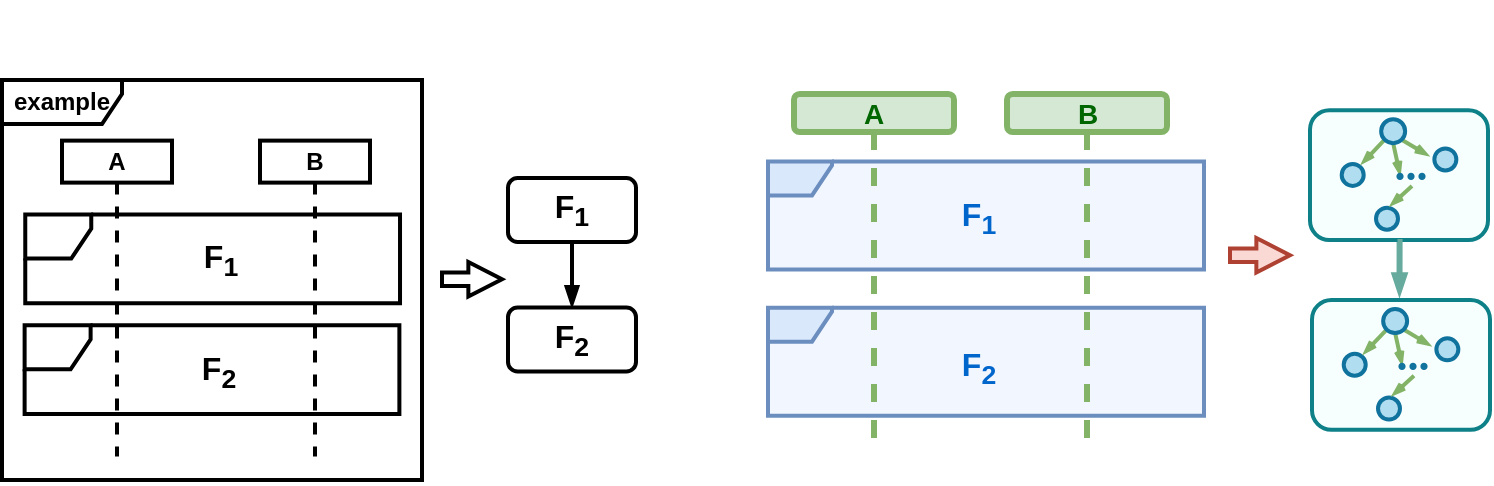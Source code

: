 <mxfile version="26.0.2">
  <diagram name="第 1 页" id="PI-PgolQ2Xf6EuyH13EB">
    <mxGraphModel dx="542" dy="340" grid="0" gridSize="10" guides="1" tooltips="1" connect="1" arrows="1" fold="1" page="1" pageScale="1" pageWidth="1169" pageHeight="1654" math="0" shadow="0">
      <root>
        <mxCell id="0" />
        <mxCell id="1" parent="0" />
        <mxCell id="XYlBqfbwVm8jxROoVD9_-21" value="" style="shape=umlFrame;whiteSpace=wrap;html=1;pointerEvents=0;width=32;height=17;fillColor=#dae8fc;strokeColor=#6c8ebf;fillStyle=auto;shadow=0;strokeWidth=2;swimlaneFillColor=light-dark(#F2F7FF,#002813);" parent="1" vertex="1">
          <mxGeometry x="423" y="173.85" width="218" height="54" as="geometry" />
        </mxCell>
        <mxCell id="4_5liSmTW8YfvUXAWCBd-84" value="" style="group;fontStyle=1;strokeWidth=2;" parent="1" vertex="1" connectable="0">
          <mxGeometry x="300" y="20" width="74" height="242" as="geometry" />
        </mxCell>
        <mxCell id="4_5liSmTW8YfvUXAWCBd-44" style="rounded=0;orthogonalLoop=1;jettySize=auto;html=1;entryX=0.5;entryY=0;entryDx=0;entryDy=0;endArrow=blockThin;endFill=1;fontStyle=1;strokeWidth=2;" parent="4_5liSmTW8YfvUXAWCBd-84" source="4_5liSmTW8YfvUXAWCBd-38" target="4_5liSmTW8YfvUXAWCBd-39" edge="1">
          <mxGeometry relative="1" as="geometry" />
        </mxCell>
        <mxCell id="4_5liSmTW8YfvUXAWCBd-38" value="&lt;span style=&quot;font-size: 16px;&quot;&gt;F&lt;sub&gt;1&lt;/sub&gt;&lt;/span&gt;" style="rounded=1;whiteSpace=wrap;html=1;fontStyle=1;strokeWidth=2;align=center;" parent="4_5liSmTW8YfvUXAWCBd-84" vertex="1">
          <mxGeometry x="-7" y="89.003" width="64" height="32" as="geometry" />
        </mxCell>
        <mxCell id="4_5liSmTW8YfvUXAWCBd-39" value="&lt;font style=&quot;font-size: 16px;&quot;&gt;F&lt;sub&gt;2&lt;/sub&gt;&lt;/font&gt;" style="rounded=1;whiteSpace=wrap;html=1;fontStyle=1;strokeWidth=2;" parent="4_5liSmTW8YfvUXAWCBd-84" vertex="1">
          <mxGeometry x="-7" y="153.74" width="64" height="32" as="geometry" />
        </mxCell>
        <mxCell id="4_5liSmTW8YfvUXAWCBd-48" value="A" style="shape=umlLifeline;perimeter=lifelinePerimeter;whiteSpace=wrap;html=1;container=0;dropTarget=0;collapsible=0;recursiveResize=0;outlineConnect=0;portConstraint=eastwest;newEdgeStyle={&quot;curved&quot;:0,&quot;rounded&quot;:0};size=21;fontStyle=1;strokeWidth=2;" parent="1" vertex="1">
          <mxGeometry x="70" y="90.31" width="55" height="158" as="geometry" />
        </mxCell>
        <mxCell id="4_5liSmTW8YfvUXAWCBd-49" value="" style="shape=umlFrame;whiteSpace=wrap;html=1;pointerEvents=0;width=33;height=22;fontStyle=1;strokeWidth=2;container=0;" parent="1" vertex="1">
          <mxGeometry x="51.63" y="127.274" width="187.38" height="44.313" as="geometry" />
        </mxCell>
        <mxCell id="4_5liSmTW8YfvUXAWCBd-50" value="example" style="shape=umlFrame;whiteSpace=wrap;html=1;pointerEvents=0;width=60;height=22;fontStyle=1;strokeWidth=2;container=0;" parent="1" vertex="1">
          <mxGeometry x="40" y="60" width="210" height="200" as="geometry" />
        </mxCell>
        <mxCell id="4_5liSmTW8YfvUXAWCBd-51" value="&lt;span style=&quot;font-size: 16px;&quot;&gt;F&lt;sub&gt;1&lt;/sub&gt;&lt;/span&gt;" style="text;html=1;align=center;verticalAlign=middle;resizable=0;points=[];autosize=1;strokeColor=none;fillColor=none;fontStyle=1;strokeWidth=2;container=0;" parent="1" vertex="1">
          <mxGeometry x="131" y="132.854" width="35" height="34" as="geometry" />
        </mxCell>
        <mxCell id="4_5liSmTW8YfvUXAWCBd-54" value="B" style="shape=umlLifeline;perimeter=lifelinePerimeter;whiteSpace=wrap;html=1;container=0;dropTarget=0;collapsible=0;recursiveResize=0;outlineConnect=0;portConstraint=eastwest;newEdgeStyle={&quot;curved&quot;:0,&quot;rounded&quot;:0};size=21;fontStyle=1;strokeWidth=2;" parent="1" vertex="1">
          <mxGeometry x="169" y="90.31" width="55" height="158" as="geometry" />
        </mxCell>
        <mxCell id="4_5liSmTW8YfvUXAWCBd-57" value="" style="shape=umlFrame;whiteSpace=wrap;html=1;pointerEvents=0;width=33;height=22;fontStyle=1;strokeWidth=2;container=0;" parent="1" vertex="1">
          <mxGeometry x="51.31" y="182.646" width="187.38" height="44.313" as="geometry" />
        </mxCell>
        <mxCell id="4_5liSmTW8YfvUXAWCBd-58" value="&lt;span style=&quot;font-size: 16px;&quot;&gt;F&lt;sub&gt;2&lt;/sub&gt;&lt;/span&gt;" style="text;html=1;align=center;verticalAlign=middle;resizable=0;points=[];autosize=1;strokeColor=none;fillColor=none;fontStyle=1;strokeWidth=2;container=0;" parent="1" vertex="1">
          <mxGeometry x="130.68" y="189.236" width="35" height="34" as="geometry" />
        </mxCell>
        <mxCell id="4_5liSmTW8YfvUXAWCBd-101" value="" style="html=1;shadow=0;dashed=0;align=center;verticalAlign=middle;shape=mxgraph.arrows2.arrow;dy=0.61;dx=16.82;notch=0;strokeWidth=2;" parent="1" vertex="1">
          <mxGeometry x="260" y="151" width="30" height="17.25" as="geometry" />
        </mxCell>
        <mxCell id="XYlBqfbwVm8jxROoVD9_-2" value="" style="shape=umlFrame;whiteSpace=wrap;html=1;pointerEvents=0;width=32;height=17;fillColor=#dae8fc;strokeColor=#6c8ebf;fillStyle=auto;shadow=0;strokeWidth=2;swimlaneFillColor=light-dark(#F2F7FF,#002813);" parent="1" vertex="1">
          <mxGeometry x="423" y="100.69" width="218" height="54" as="geometry" />
        </mxCell>
        <mxCell id="XYlBqfbwVm8jxROoVD9_-3" value="&lt;font face=&quot;Helvetica&quot; style=&quot;color: rgb(0, 102, 0); font-size: 14px;&quot;&gt;&lt;b style=&quot;&quot;&gt;A&lt;/b&gt;&lt;/font&gt;" style="shape=umlLifeline;perimeter=lifelinePerimeter;whiteSpace=wrap;html=1;container=1;dropTarget=0;collapsible=0;recursiveResize=0;outlineConnect=0;portConstraint=eastwest;newEdgeStyle={&quot;curved&quot;:0,&quot;rounded&quot;:0};size=19;fillColor=#d5e8d4;strokeColor=#82b366;strokeWidth=3;rounded=1;shadow=0;" parent="1" vertex="1">
          <mxGeometry x="436" y="67" width="80" height="175" as="geometry" />
        </mxCell>
        <mxCell id="XYlBqfbwVm8jxROoVD9_-5" value="&lt;font face=&quot;Helvetica&quot; style=&quot;color: rgb(0, 102, 0); font-size: 14px;&quot;&gt;&lt;b style=&quot;&quot;&gt;B&lt;/b&gt;&lt;/font&gt;" style="shape=umlLifeline;perimeter=lifelinePerimeter;whiteSpace=wrap;html=1;container=1;dropTarget=0;collapsible=0;recursiveResize=0;outlineConnect=0;portConstraint=eastwest;newEdgeStyle={&quot;curved&quot;:0,&quot;rounded&quot;:0};size=19;fillColor=#d5e8d4;strokeColor=#82b366;strokeWidth=3;rounded=1;shadow=0;" parent="1" vertex="1">
          <mxGeometry x="542.5" y="67" width="80" height="175" as="geometry" />
        </mxCell>
        <mxCell id="XYlBqfbwVm8jxROoVD9_-46" value="&lt;span style=&quot;font-size: 16px;&quot;&gt;&lt;font style=&quot;color: rgb(0, 102, 204);&quot;&gt;F&lt;sub style=&quot;&quot;&gt;1&lt;/sub&gt;&lt;/font&gt;&lt;/span&gt;" style="text;html=1;align=center;verticalAlign=middle;resizable=0;points=[];autosize=1;strokeColor=none;fillColor=none;fontStyle=1;strokeWidth=2;container=0;" parent="1" vertex="1">
          <mxGeometry x="510" y="112.004" width="35" height="34" as="geometry" />
        </mxCell>
        <mxCell id="XYlBqfbwVm8jxROoVD9_-47" value="&lt;span style=&quot;font-size: 16px;&quot;&gt;&lt;font style=&quot;color: rgb(0, 102, 204);&quot;&gt;F&lt;sub style=&quot;&quot;&gt;2&lt;/sub&gt;&lt;/font&gt;&lt;/span&gt;" style="text;html=1;align=center;verticalAlign=middle;resizable=0;points=[];autosize=1;strokeColor=none;fillColor=none;fontStyle=1;strokeWidth=2;container=0;" parent="1" vertex="1">
          <mxGeometry x="510" y="187.004" width="35" height="34" as="geometry" />
        </mxCell>
        <mxCell id="XYlBqfbwVm8jxROoVD9_-80" value="" style="html=1;shadow=0;dashed=0;align=center;verticalAlign=middle;shape=mxgraph.arrows2.arrow;dy=0.61;dx=16.82;notch=0;strokeWidth=2;fillColor=#fad9d5;strokeColor=#ae4132;" parent="1" vertex="1">
          <mxGeometry x="654" y="139" width="30" height="17.25" as="geometry" />
        </mxCell>
        <mxCell id="vY1KS3BJuGOrlJXOX7hW-2" value="" style="group" vertex="1" connectable="0" parent="1">
          <mxGeometry x="694" y="75.08" width="89" height="64.92" as="geometry" />
        </mxCell>
        <mxCell id="XYlBqfbwVm8jxROoVD9_-22" value="" style="rounded=1;whiteSpace=wrap;html=1;strokeWidth=2;fillColor=#F7FFFE;strokeColor=#0e8088;" parent="vY1KS3BJuGOrlJXOX7hW-2" vertex="1">
          <mxGeometry width="89" height="64.92" as="geometry" />
        </mxCell>
        <mxCell id="XYlBqfbwVm8jxROoVD9_-23" style="rounded=0;orthogonalLoop=1;jettySize=auto;html=1;endArrow=openThin;endFill=0;strokeColor=#82b366;strokeWidth=2;fillColor=#d5e8d4;endSize=3;entryX=-0.25;entryY=0.336;entryDx=0;entryDy=0;entryPerimeter=0;exitX=1;exitY=1;exitDx=0;exitDy=0;" parent="vY1KS3BJuGOrlJXOX7hW-2" target="XYlBqfbwVm8jxROoVD9_-25" edge="1" source="XYlBqfbwVm8jxROoVD9_-24">
          <mxGeometry relative="1" as="geometry">
            <mxPoint x="45.11" y="18.446" as="sourcePoint" />
            <mxPoint x="59.74" y="26.517" as="targetPoint" />
          </mxGeometry>
        </mxCell>
        <mxCell id="XYlBqfbwVm8jxROoVD9_-25" value="" style="ellipse;whiteSpace=wrap;html=1;aspect=fixed;strokeWidth=2;fillColor=#b1ddf0;strokeColor=#10739e;" parent="vY1KS3BJuGOrlJXOX7hW-2" vertex="1">
          <mxGeometry x="62.178" y="19.161" width="11" height="11" as="geometry" />
        </mxCell>
        <mxCell id="XYlBqfbwVm8jxROoVD9_-26" value="" style="ellipse;whiteSpace=wrap;html=1;aspect=fixed;strokeWidth=2;fillColor=#b1ddf0;strokeColor=#10739e;" parent="vY1KS3BJuGOrlJXOX7hW-2" vertex="1">
          <mxGeometry x="32.999" y="48.779" width="11" height="11" as="geometry" />
        </mxCell>
        <mxCell id="XYlBqfbwVm8jxROoVD9_-27" value="" style="ellipse;whiteSpace=wrap;html=1;aspect=fixed;strokeWidth=2;fillColor=#b1ddf0;strokeColor=#10739e;" parent="vY1KS3BJuGOrlJXOX7hW-2" vertex="1">
          <mxGeometry x="15.849" y="26.874" width="11" height="11" as="geometry" />
        </mxCell>
        <mxCell id="XYlBqfbwVm8jxROoVD9_-36" style="rounded=0;orthogonalLoop=1;jettySize=auto;html=1;endArrow=openThin;endFill=0;strokeColor=#82b366;strokeWidth=2;fillColor=#d5e8d4;endSize=3;exitX=0;exitY=1;exitDx=0;exitDy=0;entryX=0.89;entryY=0.017;entryDx=0;entryDy=0;entryPerimeter=0;" parent="vY1KS3BJuGOrlJXOX7hW-2" source="XYlBqfbwVm8jxROoVD9_-24" target="XYlBqfbwVm8jxROoVD9_-27" edge="1">
          <mxGeometry relative="1" as="geometry">
            <mxPoint x="57.301" y="29.975" as="sourcePoint" />
            <mxPoint x="71.932" y="38.046" as="targetPoint" />
          </mxGeometry>
        </mxCell>
        <mxCell id="XYlBqfbwVm8jxROoVD9_-44" style="rounded=0;orthogonalLoop=1;jettySize=auto;html=1;endArrow=openThin;endFill=0;strokeColor=#82b366;strokeWidth=2;fillColor=#d5e8d4;endSize=3;exitX=0.5;exitY=1;exitDx=0;exitDy=0;" parent="vY1KS3BJuGOrlJXOX7hW-2" source="XYlBqfbwVm8jxROoVD9_-24" edge="1">
          <mxGeometry relative="1" as="geometry">
            <mxPoint x="47.548" y="20.752" as="sourcePoint" />
            <mxPoint x="45.11" y="32.639" as="targetPoint" />
          </mxGeometry>
        </mxCell>
        <mxCell id="XYlBqfbwVm8jxROoVD9_-67" style="rounded=0;orthogonalLoop=1;jettySize=auto;html=1;endArrow=openThin;endFill=0;strokeColor=#82b366;strokeWidth=2;fillColor=#d5e8d4;endSize=3;" parent="vY1KS3BJuGOrlJXOX7hW-2" edge="1">
          <mxGeometry relative="1" as="geometry">
            <mxPoint x="51" y="37.92" as="sourcePoint" />
            <mxPoint x="40" y="47.92" as="targetPoint" />
          </mxGeometry>
        </mxCell>
        <mxCell id="XYlBqfbwVm8jxROoVD9_-24" value="" style="ellipse;whiteSpace=wrap;html=1;aspect=fixed;strokeWidth=2;fillColor=#b1ddf0;strokeColor=#10739e;" parent="vY1KS3BJuGOrlJXOX7hW-2" vertex="1">
          <mxGeometry x="35.575" y="4.529" width="12" height="12" as="geometry" />
        </mxCell>
        <mxCell id="XYlBqfbwVm8jxROoVD9_-42" value="&lt;b&gt;&lt;font style=&quot;font-size: 22px;&quot; face=&quot;Comic Sans MS&quot;&gt;...&lt;/font&gt;&lt;/b&gt;" style="text;html=1;align=center;verticalAlign=middle;resizable=0;points=[];autosize=1;strokeColor=none;fillColor=none;fontColor=light-dark(#12739e, #ededed);" parent="vY1KS3BJuGOrlJXOX7hW-2" vertex="1">
          <mxGeometry x="26.179" y="8.922" width="47" height="38" as="geometry" />
        </mxCell>
        <mxCell id="vY1KS3BJuGOrlJXOX7hW-14" style="edgeStyle=orthogonalEdgeStyle;rounded=0;orthogonalLoop=1;jettySize=auto;html=1;exitX=0.75;exitY=1;exitDx=0;exitDy=0;entryX=0.75;entryY=0;entryDx=0;entryDy=0;endArrow=blockThin;endFill=1;strokeWidth=3;strokeColor=light-dark(#67ab9f, #ededed);endSize=4;" edge="1" parent="1">
          <mxGeometry relative="1" as="geometry">
            <mxPoint x="737.75" y="141" as="sourcePoint" />
            <mxPoint x="738.75" y="168" as="targetPoint" />
          </mxGeometry>
        </mxCell>
        <mxCell id="vY1KS3BJuGOrlJXOX7hW-16" value="" style="group" vertex="1" connectable="0" parent="1">
          <mxGeometry x="695" y="170" width="89" height="64.92" as="geometry" />
        </mxCell>
        <mxCell id="vY1KS3BJuGOrlJXOX7hW-17" value="" style="rounded=1;whiteSpace=wrap;html=1;strokeWidth=2;fillColor=#F7FFFE;strokeColor=#0e8088;" vertex="1" parent="vY1KS3BJuGOrlJXOX7hW-16">
          <mxGeometry width="89" height="64.92" as="geometry" />
        </mxCell>
        <mxCell id="vY1KS3BJuGOrlJXOX7hW-18" style="rounded=0;orthogonalLoop=1;jettySize=auto;html=1;endArrow=openThin;endFill=0;strokeColor=#82b366;strokeWidth=2;fillColor=#d5e8d4;endSize=3;entryX=-0.25;entryY=0.336;entryDx=0;entryDy=0;entryPerimeter=0;exitX=1;exitY=1;exitDx=0;exitDy=0;" edge="1" parent="vY1KS3BJuGOrlJXOX7hW-16" source="vY1KS3BJuGOrlJXOX7hW-25" target="vY1KS3BJuGOrlJXOX7hW-19">
          <mxGeometry relative="1" as="geometry">
            <mxPoint x="45.11" y="18.446" as="sourcePoint" />
            <mxPoint x="59.74" y="26.517" as="targetPoint" />
          </mxGeometry>
        </mxCell>
        <mxCell id="vY1KS3BJuGOrlJXOX7hW-19" value="" style="ellipse;whiteSpace=wrap;html=1;aspect=fixed;strokeWidth=2;fillColor=#b1ddf0;strokeColor=#10739e;" vertex="1" parent="vY1KS3BJuGOrlJXOX7hW-16">
          <mxGeometry x="62.178" y="19.161" width="11" height="11" as="geometry" />
        </mxCell>
        <mxCell id="vY1KS3BJuGOrlJXOX7hW-20" value="" style="ellipse;whiteSpace=wrap;html=1;aspect=fixed;strokeWidth=2;fillColor=#b1ddf0;strokeColor=#10739e;" vertex="1" parent="vY1KS3BJuGOrlJXOX7hW-16">
          <mxGeometry x="32.999" y="48.779" width="11" height="11" as="geometry" />
        </mxCell>
        <mxCell id="vY1KS3BJuGOrlJXOX7hW-21" value="" style="ellipse;whiteSpace=wrap;html=1;aspect=fixed;strokeWidth=2;fillColor=#b1ddf0;strokeColor=#10739e;" vertex="1" parent="vY1KS3BJuGOrlJXOX7hW-16">
          <mxGeometry x="15.849" y="26.874" width="11" height="11" as="geometry" />
        </mxCell>
        <mxCell id="vY1KS3BJuGOrlJXOX7hW-22" style="rounded=0;orthogonalLoop=1;jettySize=auto;html=1;endArrow=openThin;endFill=0;strokeColor=#82b366;strokeWidth=2;fillColor=#d5e8d4;endSize=3;exitX=0;exitY=1;exitDx=0;exitDy=0;entryX=0.89;entryY=0.017;entryDx=0;entryDy=0;entryPerimeter=0;" edge="1" parent="vY1KS3BJuGOrlJXOX7hW-16" source="vY1KS3BJuGOrlJXOX7hW-25" target="vY1KS3BJuGOrlJXOX7hW-21">
          <mxGeometry relative="1" as="geometry">
            <mxPoint x="57.301" y="29.975" as="sourcePoint" />
            <mxPoint x="71.932" y="38.046" as="targetPoint" />
          </mxGeometry>
        </mxCell>
        <mxCell id="vY1KS3BJuGOrlJXOX7hW-23" style="rounded=0;orthogonalLoop=1;jettySize=auto;html=1;endArrow=openThin;endFill=0;strokeColor=#82b366;strokeWidth=2;fillColor=#d5e8d4;endSize=3;exitX=0.5;exitY=1;exitDx=0;exitDy=0;" edge="1" parent="vY1KS3BJuGOrlJXOX7hW-16" source="vY1KS3BJuGOrlJXOX7hW-25">
          <mxGeometry relative="1" as="geometry">
            <mxPoint x="47.548" y="20.752" as="sourcePoint" />
            <mxPoint x="45.11" y="32.639" as="targetPoint" />
          </mxGeometry>
        </mxCell>
        <mxCell id="vY1KS3BJuGOrlJXOX7hW-24" style="rounded=0;orthogonalLoop=1;jettySize=auto;html=1;endArrow=openThin;endFill=0;strokeColor=#82b366;strokeWidth=2;fillColor=#d5e8d4;endSize=3;" edge="1" parent="vY1KS3BJuGOrlJXOX7hW-16">
          <mxGeometry relative="1" as="geometry">
            <mxPoint x="51" y="37.92" as="sourcePoint" />
            <mxPoint x="40" y="47.92" as="targetPoint" />
          </mxGeometry>
        </mxCell>
        <mxCell id="vY1KS3BJuGOrlJXOX7hW-25" value="" style="ellipse;whiteSpace=wrap;html=1;aspect=fixed;strokeWidth=2;fillColor=#b1ddf0;strokeColor=#10739e;" vertex="1" parent="vY1KS3BJuGOrlJXOX7hW-16">
          <mxGeometry x="35.575" y="4.529" width="12" height="12" as="geometry" />
        </mxCell>
        <mxCell id="vY1KS3BJuGOrlJXOX7hW-26" value="&lt;b&gt;&lt;font style=&quot;font-size: 22px;&quot; face=&quot;Comic Sans MS&quot;&gt;...&lt;/font&gt;&lt;/b&gt;" style="text;html=1;align=center;verticalAlign=middle;resizable=0;points=[];autosize=1;strokeColor=none;fillColor=none;fontColor=light-dark(#12739e, #ededed);" vertex="1" parent="vY1KS3BJuGOrlJXOX7hW-16">
          <mxGeometry x="26.179" y="8.922" width="47" height="38" as="geometry" />
        </mxCell>
      </root>
    </mxGraphModel>
  </diagram>
</mxfile>

